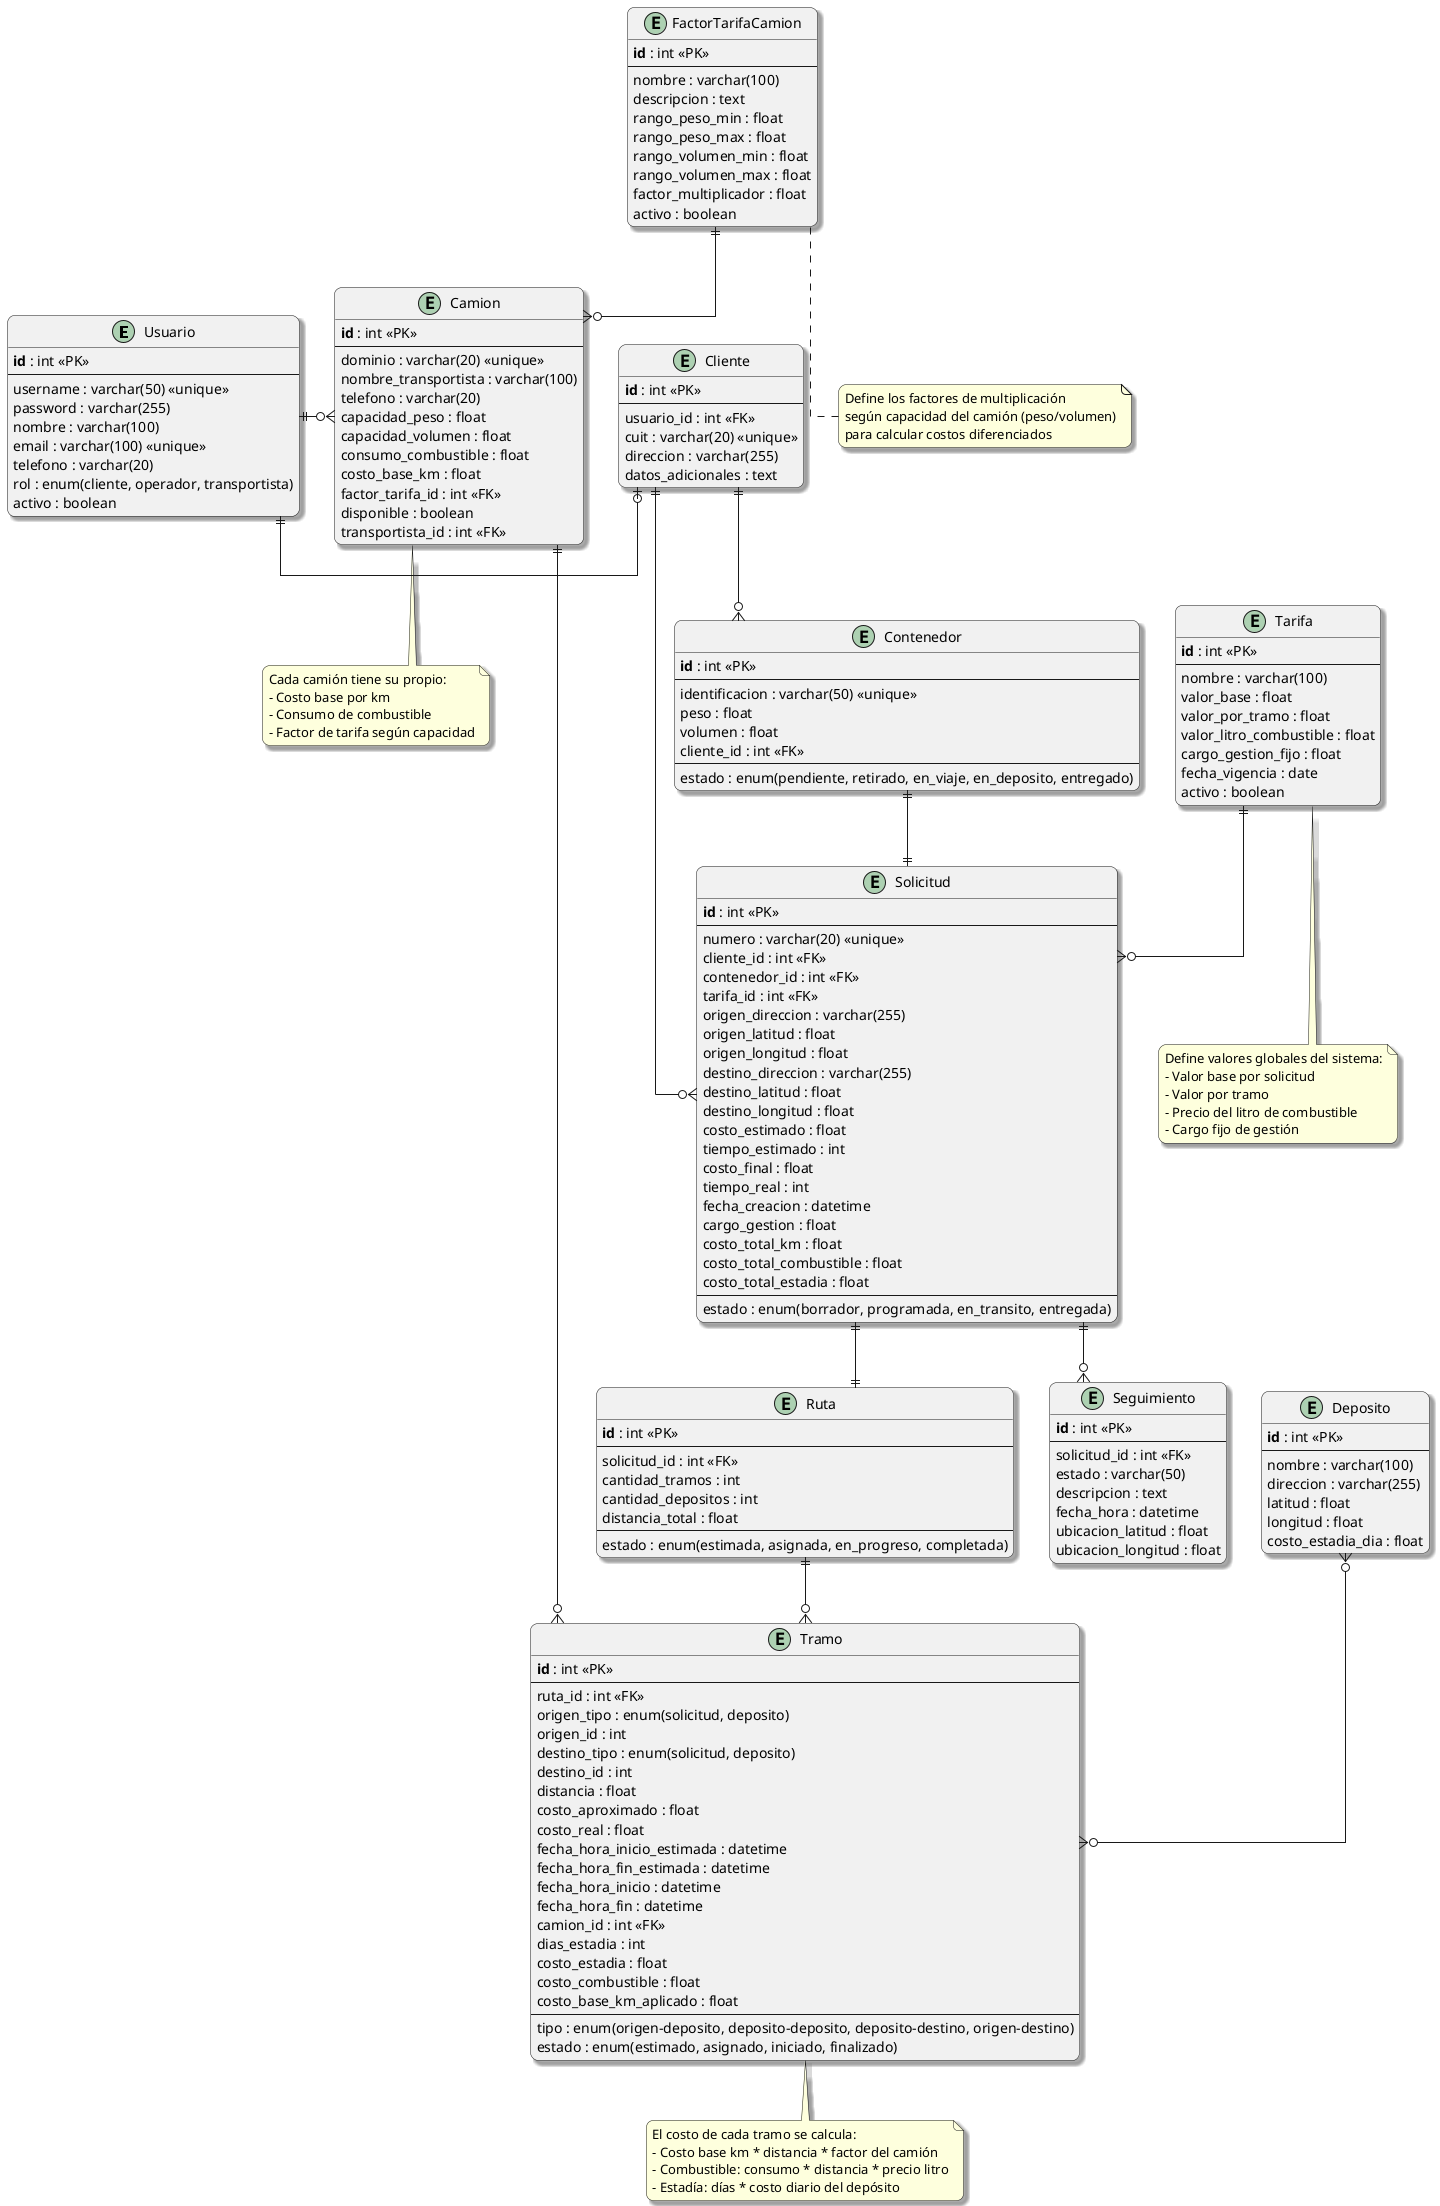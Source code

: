 @startuml "Sistema Logístico de Transporte"

' Configuración visual
skinparam roundcorner 15
skinparam shadowing true
skinparam linetype ortho

' Definición de entidades
entity "Usuario" as usuario {
  **id** : int <<PK>>
  --
  username : varchar(50) <<unique>>
  password : varchar(255)
  nombre : varchar(100)
  email : varchar(100) <<unique>>
  telefono : varchar(20)
  rol : enum(cliente, operador, transportista)
  activo : boolean
}

entity "Cliente" as cliente {
  **id** : int <<PK>>
  --
  usuario_id : int <<FK>>
  cuit : varchar(20) <<unique>>
  direccion : varchar(255)
  datos_adicionales : text
}

entity "Contenedor" as contenedor {
  **id** : int <<PK>>
  --
  identificacion : varchar(50) <<unique>>
  peso : float
  volumen : float
  cliente_id : int <<FK>>
  --
  estado : enum(pendiente, retirado, en_viaje, en_deposito, entregado)
}

entity "Solicitud" as solicitud {
  **id** : int <<PK>>
  --
  numero : varchar(20) <<unique>>
  cliente_id : int <<FK>>
  contenedor_id : int <<FK>>
  tarifa_id : int <<FK>>
  origen_direccion : varchar(255)
  origen_latitud : float
  origen_longitud : float
  destino_direccion : varchar(255)
  destino_latitud : float
  destino_longitud : float
  costo_estimado : float
  tiempo_estimado : int
  costo_final : float
  tiempo_real : int
  fecha_creacion : datetime
  cargo_gestion : float
  costo_total_km : float
  costo_total_combustible : float
  costo_total_estadia : float
  --
  estado : enum(borrador, programada, en_transito, entregada)
}

entity "Ruta" as ruta {
  **id** : int <<PK>>
  --
  solicitud_id : int <<FK>>
  cantidad_tramos : int
  cantidad_depositos : int
  distancia_total : float
  --
  estado : enum(estimada, asignada, en_progreso, completada)
}

entity "Camion" as camion {
  **id** : int <<PK>>
  --
  dominio : varchar(20) <<unique>>
  nombre_transportista : varchar(100)
  telefono : varchar(20)
  capacidad_peso : float
  capacidad_volumen : float
  consumo_combustible : float
  costo_base_km : float
  factor_tarifa_id : int <<FK>>
  disponible : boolean
  transportista_id : int <<FK>>
}

entity "FactorTarifaCamion" as factorTarifa {
  **id** : int <<PK>>
  --
  nombre : varchar(100)
  descripcion : text
  rango_peso_min : float
  rango_peso_max : float
  rango_volumen_min : float
  rango_volumen_max : float
  factor_multiplicador : float
  activo : boolean
}

entity "Deposito" as deposito {
  **id** : int <<PK>>
  --
  nombre : varchar(100)
  direccion : varchar(255)
  latitud : float
  longitud : float
  costo_estadia_dia : float
}

entity "Tramo" as tramo {
  **id** : int <<PK>>
  --
  ruta_id : int <<FK>>
  origen_tipo : enum(solicitud, deposito)
  origen_id : int
  destino_tipo : enum(solicitud, deposito)
  destino_id : int
  distancia : float
  costo_aproximado : float
  costo_real : float
  fecha_hora_inicio_estimada : datetime
  fecha_hora_fin_estimada : datetime
  fecha_hora_inicio : datetime
  fecha_hora_fin : datetime
  camion_id : int <<FK>>
  dias_estadia : int
  costo_estadia : float
  costo_combustible : float
  costo_base_km_aplicado : float
  --
  tipo : enum(origen-deposito, deposito-deposito, deposito-destino, origen-destino)
  estado : enum(estimado, asignado, iniciado, finalizado)
}

entity "Tarifa" as tarifa {
  **id** : int <<PK>>
  --
  nombre : varchar(100)
  valor_base : float
  valor_por_tramo : float
  valor_litro_combustible : float
  cargo_gestion_fijo : float
  fecha_vigencia : date
  activo : boolean
}

entity "Seguimiento" as seguimiento {
  **id** : int <<PK>>
  --
  solicitud_id : int <<FK>>
  estado : varchar(50)
  descripcion : text
  fecha_hora : datetime
  ubicacion_latitud : float
  ubicacion_longitud : float
}

' Relaciones
cliente ||--o{ solicitud  
cliente ||--o{ contenedor 
usuario ||-o| cliente 
usuario ||-o{ camion
contenedor ||--|| solicitud 
solicitud ||--|| ruta
solicitud ||--o{ seguimiento
ruta ||--o{ tramo 
camion ||--o{ tramo 
tarifa ||--o{ solicitud 
deposito }o--o{ tramo 
factorTarifa ||--o{ camion 

note bottom of factorTarifa
  Define los factores de multiplicación
  según capacidad del camión (peso/volumen)
  para calcular costos diferenciados
end note

note bottom of tarifa
  Define valores globales del sistema:
  - Valor base por solicitud
  - Valor por tramo
  - Precio del litro de combustible
  - Cargo fijo de gestión
end note

note bottom of camion
  Cada camión tiene su propio:
  - Costo base por km
  - Consumo de combustible
  - Factor de tarifa según capacidad
end note

note bottom of tramo
  El costo de cada tramo se calcula:
  - Costo base km * distancia * factor del camión
  - Combustible: consumo * distancia * precio litro
  - Estadía: días * costo diario del depósito
end note

@enduml